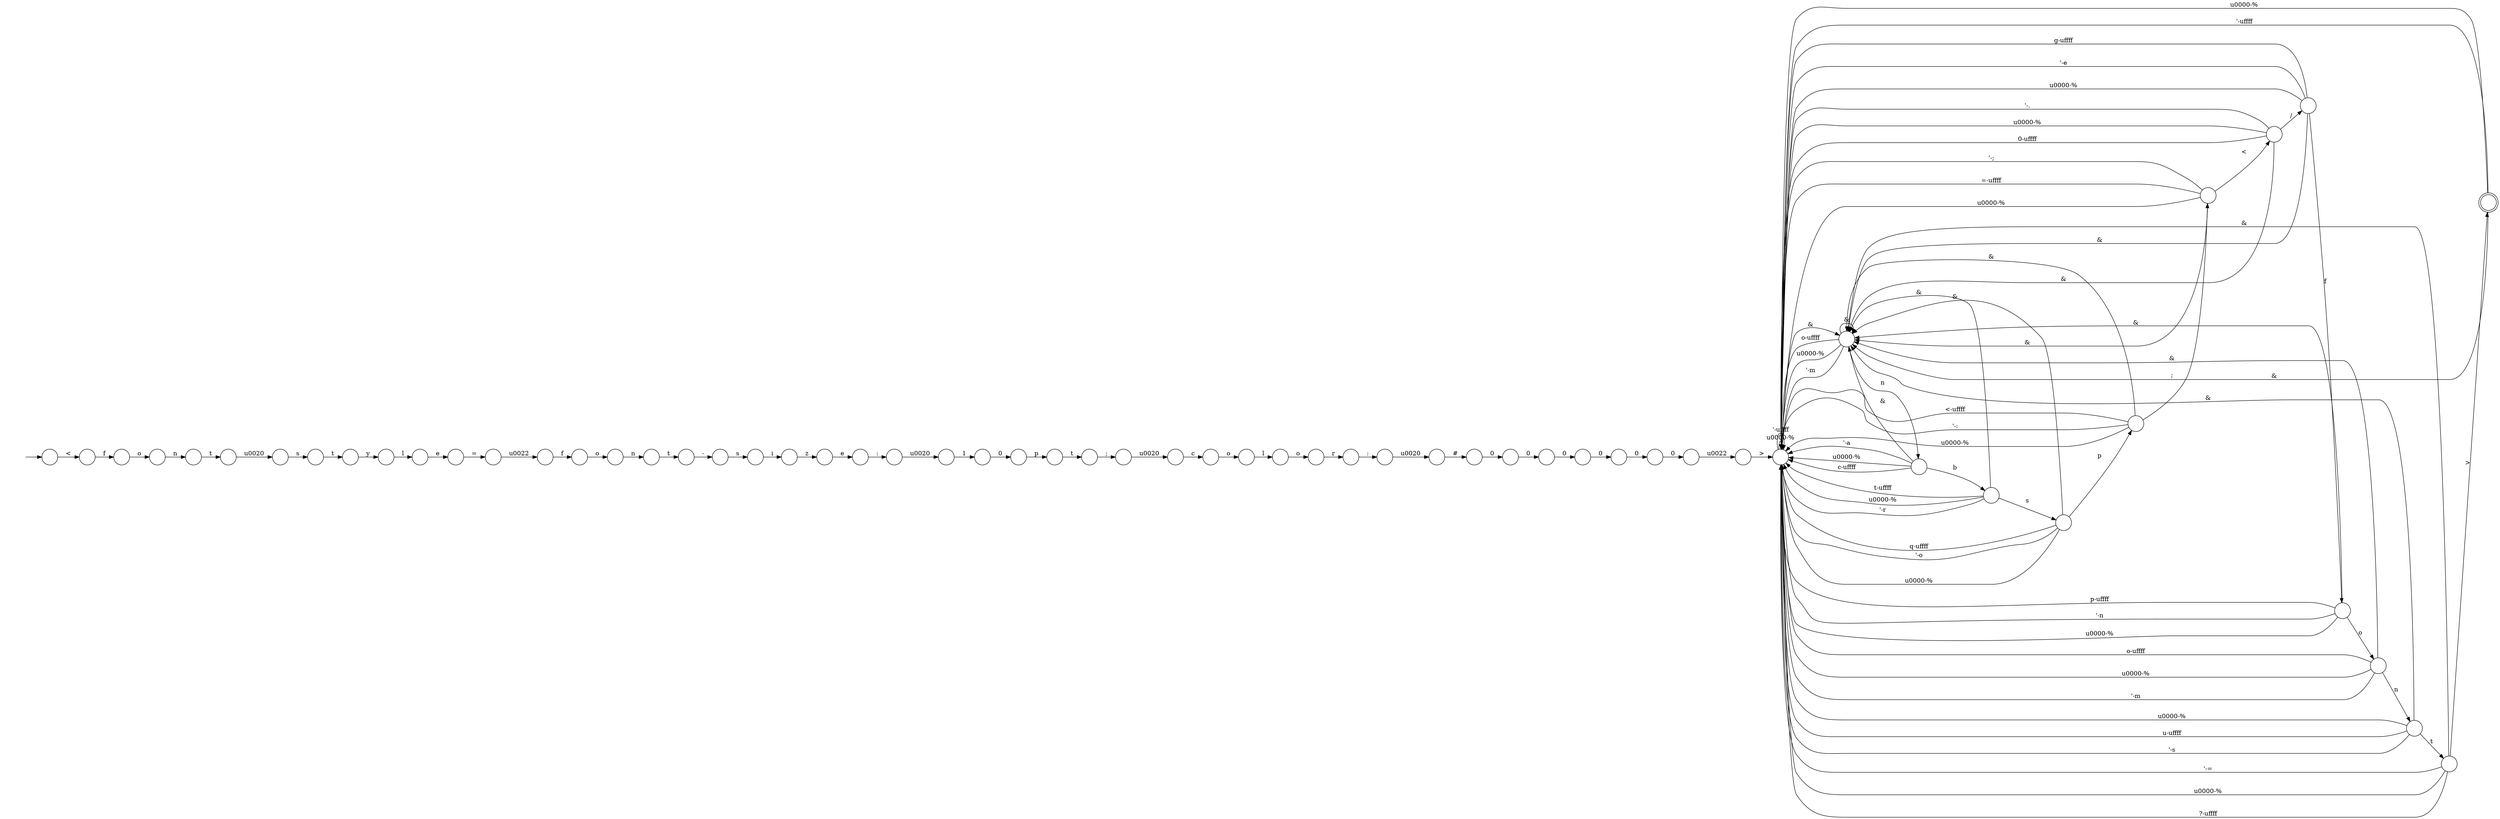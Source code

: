 digraph Automaton {
  rankdir = LR;
  0 [shape=circle,label=""];
  0 -> 12 [label="o"]
  1 [shape=circle,label=""];
  1 -> 46 [label="\u0020"]
  2 [shape=circle,label=""];
  2 -> 58 [label="n"]
  2 -> 48 [label="o-\uffff"]
  2 -> 2 [label="&"]
  2 -> 48 [label="\u0000-%"]
  2 -> 48 [label="'-m"]
  3 [shape=circle,label=""];
  initial [shape=plaintext,label=""];
  initial -> 3
  3 -> 14 [label="<"]
  4 [shape=circle,label=""];
  4 -> 25 [label="y"]
  5 [shape=circle,label=""];
  5 -> 6 [label="e"]
  6 [shape=circle,label=""];
  6 -> 37 [label=":"]
  7 [shape=circle,label=""];
  7 -> 18 [label="o"]
  8 [shape=circle,label=""];
  8 -> 24 [label="t"]
  9 [shape=circle,label=""];
  9 -> 16 [label="1"]
  10 [shape=circle,label=""];
  10 -> 53 [label="0"]
  11 [shape=circle,label=""];
  11 -> 45 [label="f"]
  11 -> 2 [label="&"]
  11 -> 48 [label="g-\uffff"]
  11 -> 48 [label="'-e"]
  11 -> 48 [label="\u0000-%"]
  12 [shape=circle,label=""];
  12 -> 35 [label="n"]
  13 [shape=circle,label=""];
  13 -> 56 [label="n"]
  13 -> 48 [label="o-\uffff"]
  13 -> 2 [label="&"]
  13 -> 48 [label="\u0000-%"]
  13 -> 48 [label="'-m"]
  14 [shape=circle,label=""];
  14 -> 49 [label="f"]
  15 [shape=circle,label=""];
  15 -> 50 [label="o"]
  16 [shape=circle,label=""];
  16 -> 19 [label="0"]
  17 [shape=circle,label=""];
  17 -> 4 [label="t"]
  18 [shape=circle,label=""];
  18 -> 15 [label="l"]
  19 [shape=circle,label=""];
  19 -> 54 [label="p"]
  20 [shape=circle,label=""];
  20 -> 41 [label="-"]
  21 [shape=circle,label=""];
  21 -> 48 [label="'-."]
  21 -> 11 [label="/"]
  21 -> 2 [label="&"]
  21 -> 48 [label="\u0000-%"]
  21 -> 48 [label="0-\uffff"]
  22 [shape=circle,label=""];
  22 -> 48 [label="'-;"]
  22 -> 48 [label="=-\uffff"]
  22 -> 2 [label="&"]
  22 -> 48 [label="\u0000-%"]
  22 -> 21 [label="<"]
  23 [shape=circle,label=""];
  23 -> 48 [label=">"]
  24 [shape=circle,label=""];
  24 -> 29 [label="\u0020"]
  25 [shape=circle,label=""];
  25 -> 51 [label="l"]
  26 [shape=circle,label=""];
  26 -> 30 [label="\u0020"]
  27 [shape=doublecircle,label=""];
  27 -> 2 [label="&"]
  27 -> 48 [label="\u0000-%"]
  27 -> 48 [label="'-\uffff"]
  28 [shape=circle,label=""];
  28 -> 1 [label=":"]
  29 [shape=circle,label=""];
  29 -> 17 [label="s"]
  30 [shape=circle,label=""];
  30 -> 7 [label="c"]
  31 [shape=circle,label=""];
  31 -> 2 [label="&"]
  31 -> 48 [label="'-="]
  31 -> 27 [label=">"]
  31 -> 48 [label="\u0000-%"]
  31 -> 48 [label="?-\uffff"]
  32 [shape=circle,label=""];
  32 -> 44 [label="0"]
  33 [shape=circle,label=""];
  33 -> 0 [label="f"]
  34 [shape=circle,label=""];
  34 -> 59 [label="0"]
  35 [shape=circle,label=""];
  35 -> 20 [label="t"]
  36 [shape=circle,label=""];
  36 -> 5 [label="z"]
  37 [shape=circle,label=""];
  37 -> 9 [label="\u0020"]
  38 [shape=circle,label=""];
  38 -> 26 [label=";"]
  39 [shape=circle,label=""];
  39 -> 36 [label="i"]
  40 [shape=circle,label=""];
  40 -> 23 [label="\u0022"]
  41 [shape=circle,label=""];
  41 -> 39 [label="s"]
  42 [shape=circle,label=""];
  42 -> 33 [label="\u0022"]
  43 [shape=circle,label=""];
  43 -> 48 [label="<-\uffff"]
  43 -> 48 [label="'-:"]
  43 -> 2 [label="&"]
  43 -> 22 [label=";"]
  43 -> 48 [label="\u0000-%"]
  44 [shape=circle,label=""];
  44 -> 34 [label="0"]
  45 [shape=circle,label=""];
  45 -> 48 [label="p-\uffff"]
  45 -> 48 [label="'-n"]
  45 -> 2 [label="&"]
  45 -> 48 [label="\u0000-%"]
  45 -> 13 [label="o"]
  46 [shape=circle,label=""];
  46 -> 32 [label="#"]
  47 [shape=circle,label=""];
  47 -> 2 [label="&"]
  47 -> 52 [label="s"]
  47 -> 48 [label="t-\uffff"]
  47 -> 48 [label="\u0000-%"]
  47 -> 48 [label="'-r"]
  48 [shape=circle,label=""];
  48 -> 2 [label="&"]
  48 -> 48 [label="\u0000-%"]
  48 -> 48 [label="'-\uffff"]
  49 [shape=circle,label=""];
  49 -> 57 [label="o"]
  50 [shape=circle,label=""];
  50 -> 28 [label="r"]
  51 [shape=circle,label=""];
  51 -> 55 [label="e"]
  52 [shape=circle,label=""];
  52 -> 48 [label="q-\uffff"]
  52 -> 48 [label="'-o"]
  52 -> 2 [label="&"]
  52 -> 43 [label="p"]
  52 -> 48 [label="\u0000-%"]
  53 [shape=circle,label=""];
  53 -> 40 [label="0"]
  54 [shape=circle,label=""];
  54 -> 38 [label="t"]
  55 [shape=circle,label=""];
  55 -> 42 [label="="]
  56 [shape=circle,label=""];
  56 -> 31 [label="t"]
  56 -> 2 [label="&"]
  56 -> 48 [label="\u0000-%"]
  56 -> 48 [label="u-\uffff"]
  56 -> 48 [label="'-s"]
  57 [shape=circle,label=""];
  57 -> 8 [label="n"]
  58 [shape=circle,label=""];
  58 -> 48 [label="'-a"]
  58 -> 2 [label="&"]
  58 -> 47 [label="b"]
  58 -> 48 [label="\u0000-%"]
  58 -> 48 [label="c-\uffff"]
  59 [shape=circle,label=""];
  59 -> 10 [label="0"]
}

